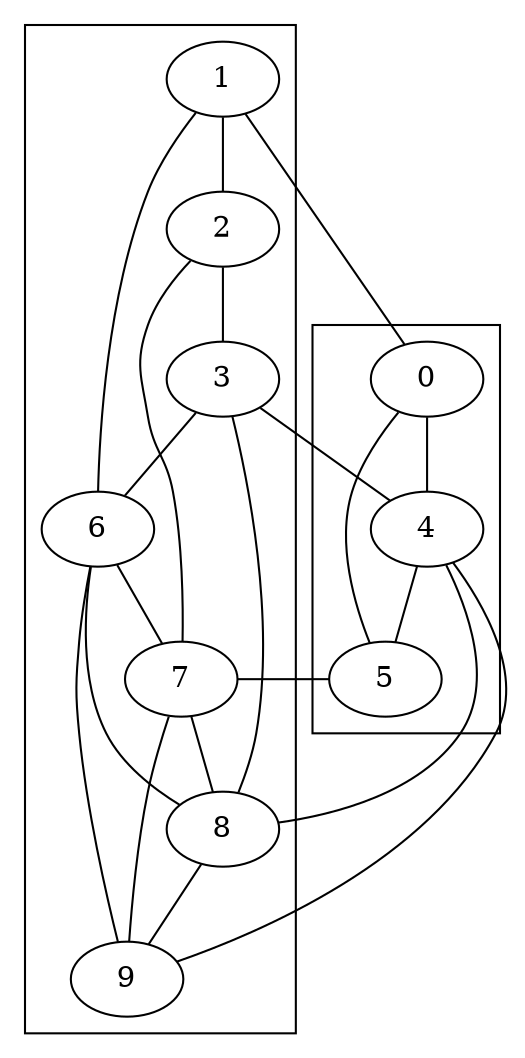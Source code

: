strict graph  {
0;
1;
2;
3;
4;
5;
6;
7;
8;
9;
0 -- 1  [weight="3.0"];
0 -- 4  [weight="10.0"];
0 -- 5  [weight="2.0"];
1 -- 2  [weight="5.0"];
1 -- 6  [weight="2.0"];
2 -- 3  [weight="8.0"];
2 -- 7  [weight="8.0"];
3 -- 4  [weight="7.0"];
3 -- 8  [weight="8.0"];
4 -- 5  [weight="4.0"];
4 -- 8  [weight="2.0"];
4 -- 9  [weight="8.0"];
5 -- 7  [weight="1.0"];
6 -- 8  [weight="7.0"];
6 -- 9  [weight="7.0"];
7 -- 9  [weight="10.0"];
subgraph cluster_A {
0 -- 4;
4 -- 5;
}

subgraph cluster_B {
1 -- 2;
2 -- 3;
3 -- 6;
6 -- 7;
7 -- 8;
8 -- 9;
}

}
